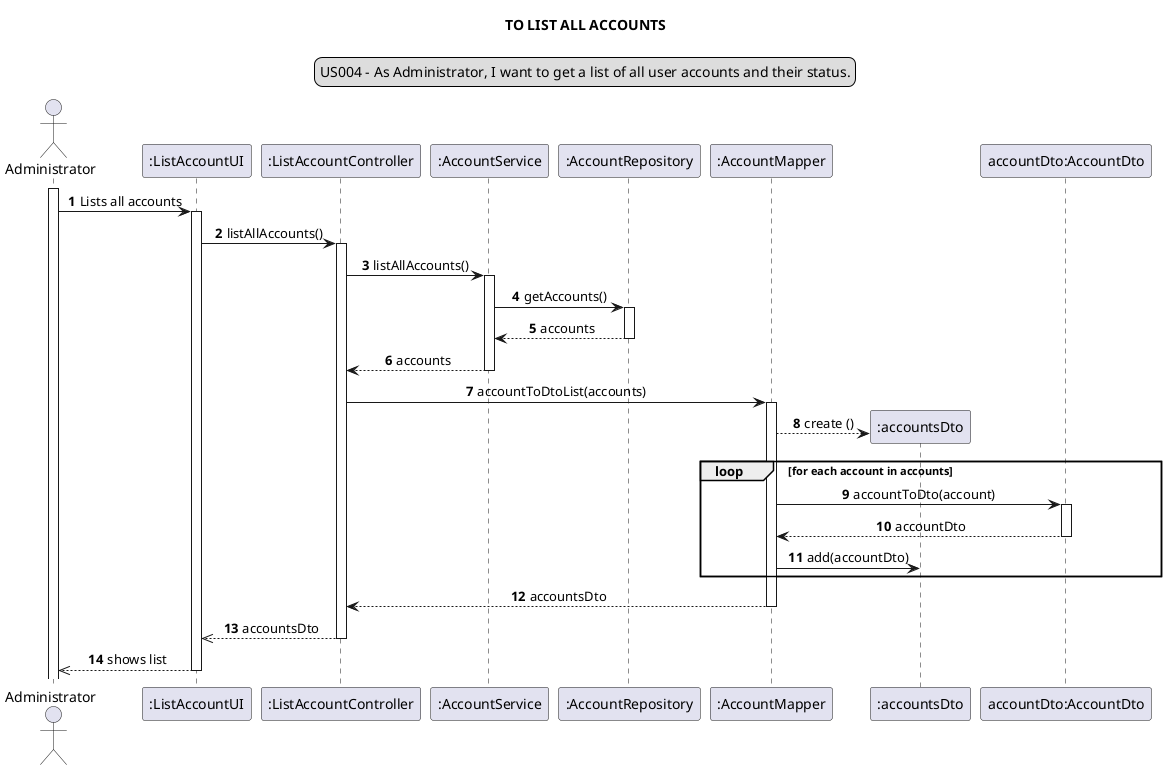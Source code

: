 @startuml
skinparam sequenceMessageAlign center
title TO LIST ALL ACCOUNTS
legend top
US004 - As Administrator, I want to get a list of all user accounts and their status.
end legend
autonumber
actor Administrator
participant ":ListAccountUI" as ui
participant ":ListAccountController" as controller
participant ":AccountService" as Aservice
participant ":AccountRepository" as rep
participant ":AccountMapper" as map
participant ":accountsDto" as accountsDto
participant ":accountsDto" as accountsDto
participant "accountDto:AccountDto" as accountDto

activate Administrator
Administrator -> ui: Lists all accounts
activate ui
ui -> controller: listAllAccounts()
activate controller
controller -> Aservice: listAllAccounts()
activate Aservice
Aservice -> rep: getAccounts()
activate rep
rep --> Aservice: accounts
deactivate rep
Aservice --> controller: accounts
deactivate Aservice
controller -> map : accountToDtoList(accounts)
create "accountsDto"
activate map
map --> accountsDto: create ()

loop for each account in accounts
map -> accountDto:  accountToDto(account)
activate accountDto
accountDto --> map : accountDto
deactivate accountDto
map -> accountsDto: add(accountDto)
end loop

map --> controller : accountsDto
deactivate map

deactivate Aservice
controller -->> ui: accountsDto
deactivate controller
ui -->>Administrator: shows list
deactivate ui

@enduml

